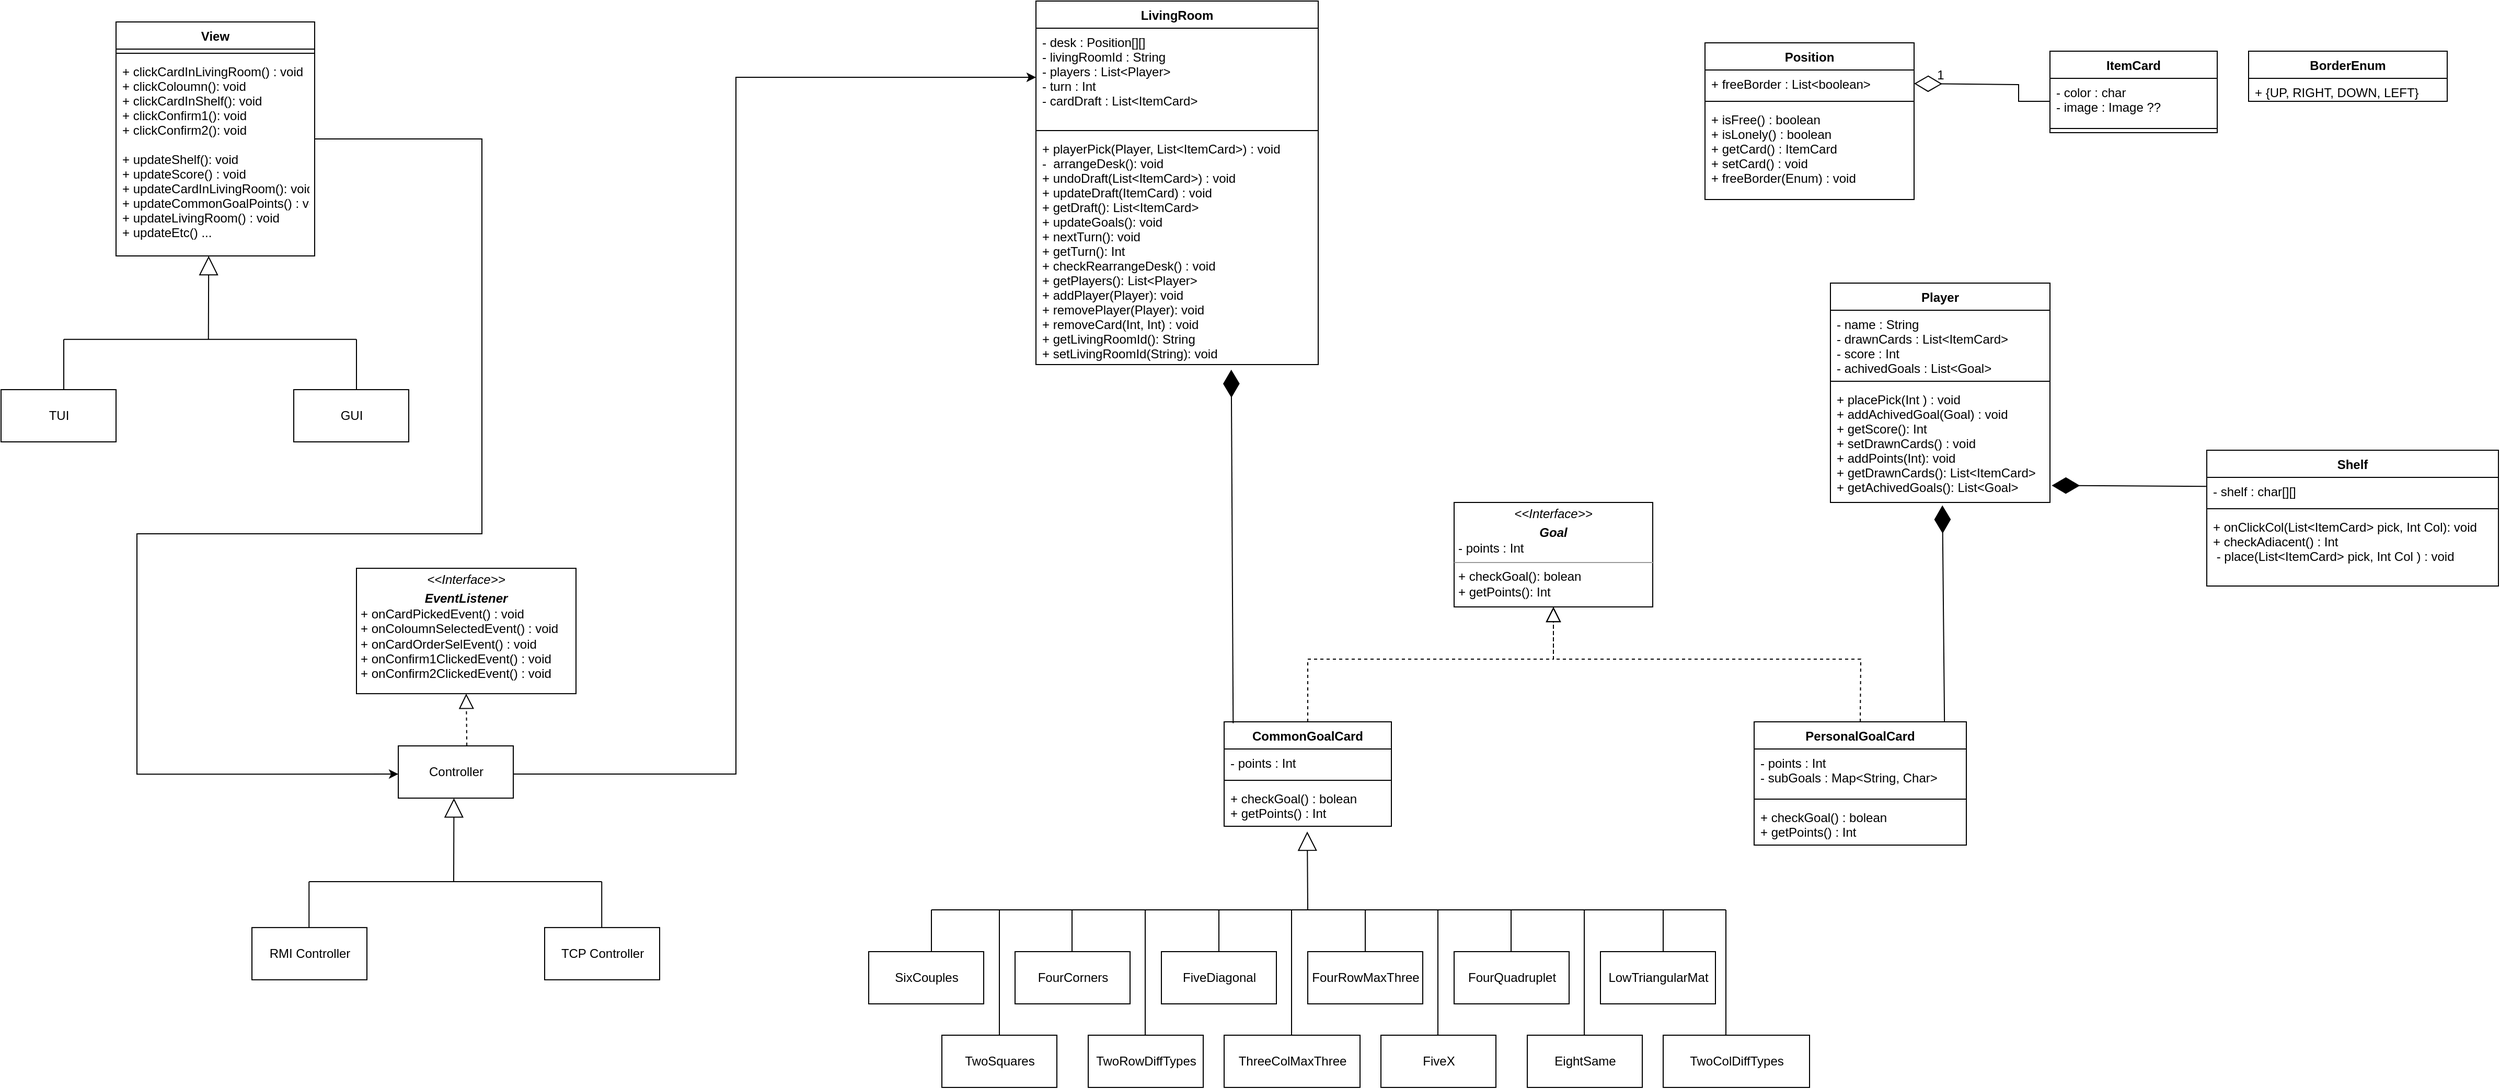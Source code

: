 <mxfile version="20.3.0" type="device"><diagram id="gz6aCx32RJnFG4ekbwQq" name="Pagina-1"><mxGraphModel dx="3144" dy="1858" grid="1" gridSize="10" guides="1" tooltips="1" connect="1" arrows="1" fold="1" page="1" pageScale="1" pageWidth="827" pageHeight="1169" math="0" shadow="0"><root><mxCell id="0"/><mxCell id="1" parent="0"/><mxCell id="CB13IAQcXZK9kH6G7sK5-5" value="CommonGoalCard" style="swimlane;fontStyle=1;align=center;verticalAlign=top;childLayout=stackLayout;horizontal=1;startSize=26;horizontalStack=0;resizeParent=1;resizeParentMax=0;resizeLast=0;collapsible=1;marginBottom=0;" parent="1" vertex="1"><mxGeometry x="-460" y="-430" width="160" height="100" as="geometry"/></mxCell><mxCell id="CB13IAQcXZK9kH6G7sK5-6" value="- points : Int" style="text;strokeColor=none;fillColor=none;align=left;verticalAlign=top;spacingLeft=4;spacingRight=4;overflow=hidden;rotatable=0;points=[[0,0.5],[1,0.5]];portConstraint=eastwest;" parent="CB13IAQcXZK9kH6G7sK5-5" vertex="1"><mxGeometry y="26" width="160" height="26" as="geometry"/></mxCell><mxCell id="CB13IAQcXZK9kH6G7sK5-7" value="" style="line;strokeWidth=1;fillColor=none;align=left;verticalAlign=middle;spacingTop=-1;spacingLeft=3;spacingRight=3;rotatable=0;labelPosition=right;points=[];portConstraint=eastwest;strokeColor=inherit;" parent="CB13IAQcXZK9kH6G7sK5-5" vertex="1"><mxGeometry y="52" width="160" height="8" as="geometry"/></mxCell><mxCell id="CB13IAQcXZK9kH6G7sK5-8" value="+ checkGoal() : bolean&#10;+ getPoints() : Int" style="text;strokeColor=none;fillColor=none;align=left;verticalAlign=top;spacingLeft=4;spacingRight=4;overflow=hidden;rotatable=0;points=[[0,0.5],[1,0.5]];portConstraint=eastwest;" parent="CB13IAQcXZK9kH6G7sK5-5" vertex="1"><mxGeometry y="60" width="160" height="40" as="geometry"/></mxCell><mxCell id="CB13IAQcXZK9kH6G7sK5-9" value="" style="endArrow=block;endSize=16;endFill=0;html=1;rounded=0;entryX=0.497;entryY=1.125;entryDx=0;entryDy=0;entryPerimeter=0;" parent="1" target="CB13IAQcXZK9kH6G7sK5-8" edge="1"><mxGeometry width="160" relative="1" as="geometry"><mxPoint x="-380" y="-250" as="sourcePoint"/><mxPoint x="-290" y="-260" as="targetPoint"/><Array as="points"/></mxGeometry></mxCell><mxCell id="CB13IAQcXZK9kH6G7sK5-11" value="" style="endArrow=none;html=1;rounded=0;" parent="1" edge="1"><mxGeometry width="50" height="50" relative="1" as="geometry"><mxPoint x="-740" y="-250" as="sourcePoint"/><mxPoint x="20" y="-250" as="targetPoint"/></mxGeometry></mxCell><mxCell id="CB13IAQcXZK9kH6G7sK5-12" value="" style="endArrow=none;html=1;rounded=0;" parent="1" edge="1"><mxGeometry width="50" height="50" relative="1" as="geometry"><mxPoint x="-740" y="-210" as="sourcePoint"/><mxPoint x="-740" y="-250" as="targetPoint"/></mxGeometry></mxCell><mxCell id="CB13IAQcXZK9kH6G7sK5-17" value="SixCouples" style="html=1;" parent="1" vertex="1"><mxGeometry x="-800" y="-210" width="110" height="50" as="geometry"/></mxCell><mxCell id="CB13IAQcXZK9kH6G7sK5-18" value="FourCorners" style="html=1;" parent="1" vertex="1"><mxGeometry x="-660" y="-210" width="110" height="50" as="geometry"/></mxCell><mxCell id="CB13IAQcXZK9kH6G7sK5-19" value="FiveDiagonal" style="html=1;" parent="1" vertex="1"><mxGeometry x="-520" y="-210" width="110" height="50" as="geometry"/></mxCell><mxCell id="CB13IAQcXZK9kH6G7sK5-20" value="FourRowMaxThree" style="html=1;" parent="1" vertex="1"><mxGeometry x="-380" y="-210" width="110" height="50" as="geometry"/></mxCell><mxCell id="CB13IAQcXZK9kH6G7sK5-21" value="FourQuadruplet" style="html=1;" parent="1" vertex="1"><mxGeometry x="-240" y="-210" width="110" height="50" as="geometry"/></mxCell><mxCell id="CB13IAQcXZK9kH6G7sK5-22" value="TwoColDiffTypes" style="html=1;" parent="1" vertex="1"><mxGeometry x="-40" y="-130" width="140" height="50" as="geometry"/></mxCell><mxCell id="CB13IAQcXZK9kH6G7sK5-23" value="TwoSquares" style="html=1;" parent="1" vertex="1"><mxGeometry x="-730" y="-130" width="110" height="50" as="geometry"/></mxCell><mxCell id="CB13IAQcXZK9kH6G7sK5-24" value="TwoRowDiffTypes" style="html=1;" parent="1" vertex="1"><mxGeometry x="-590" y="-130" width="110" height="50" as="geometry"/></mxCell><mxCell id="CB13IAQcXZK9kH6G7sK5-25" value="ThreeColMaxThree" style="html=1;" parent="1" vertex="1"><mxGeometry x="-460" y="-130" width="130" height="50" as="geometry"/></mxCell><mxCell id="CB13IAQcXZK9kH6G7sK5-26" value="FiveX" style="html=1;" parent="1" vertex="1"><mxGeometry x="-310" y="-130" width="110" height="50" as="geometry"/></mxCell><mxCell id="CB13IAQcXZK9kH6G7sK5-27" value="EightSame" style="html=1;" parent="1" vertex="1"><mxGeometry x="-170" y="-130" width="110" height="50" as="geometry"/></mxCell><mxCell id="CB13IAQcXZK9kH6G7sK5-28" value="LowTriangularMat" style="html=1;" parent="1" vertex="1"><mxGeometry x="-100" y="-210" width="110" height="50" as="geometry"/></mxCell><mxCell id="CB13IAQcXZK9kH6G7sK5-29" value="" style="endArrow=none;html=1;rounded=0;exitX=0.5;exitY=0;exitDx=0;exitDy=0;" parent="1" source="CB13IAQcXZK9kH6G7sK5-23" edge="1"><mxGeometry width="50" height="50" relative="1" as="geometry"><mxPoint x="-700" y="-340" as="sourcePoint"/><mxPoint x="-675" y="-250" as="targetPoint"/></mxGeometry></mxCell><mxCell id="CB13IAQcXZK9kH6G7sK5-30" value="" style="endArrow=none;html=1;rounded=0;exitX=0.5;exitY=0;exitDx=0;exitDy=0;" parent="1" edge="1"><mxGeometry width="50" height="50" relative="1" as="geometry"><mxPoint x="-535.5" y="-130" as="sourcePoint"/><mxPoint x="-535.5" y="-250" as="targetPoint"/></mxGeometry></mxCell><mxCell id="CB13IAQcXZK9kH6G7sK5-31" value="" style="endArrow=none;html=1;rounded=0;exitX=0.5;exitY=0;exitDx=0;exitDy=0;" parent="1" edge="1"><mxGeometry width="50" height="50" relative="1" as="geometry"><mxPoint x="-395.5" y="-130" as="sourcePoint"/><mxPoint x="-395.5" y="-250" as="targetPoint"/></mxGeometry></mxCell><mxCell id="CB13IAQcXZK9kH6G7sK5-32" value="" style="endArrow=none;html=1;rounded=0;exitX=0.5;exitY=0;exitDx=0;exitDy=0;" parent="1" edge="1"><mxGeometry width="50" height="50" relative="1" as="geometry"><mxPoint x="-255.5" y="-130" as="sourcePoint"/><mxPoint x="-255.5" y="-250" as="targetPoint"/></mxGeometry></mxCell><mxCell id="CB13IAQcXZK9kH6G7sK5-33" value="" style="endArrow=none;html=1;rounded=0;exitX=0.5;exitY=0;exitDx=0;exitDy=0;" parent="1" edge="1"><mxGeometry width="50" height="50" relative="1" as="geometry"><mxPoint x="-115.5" y="-130" as="sourcePoint"/><mxPoint x="-115.5" y="-250" as="targetPoint"/></mxGeometry></mxCell><mxCell id="CB13IAQcXZK9kH6G7sK5-35" value="" style="endArrow=none;html=1;rounded=0;exitX=0.5;exitY=0;exitDx=0;exitDy=0;" parent="1" edge="1"><mxGeometry width="50" height="50" relative="1" as="geometry"><mxPoint x="20" y="-130" as="sourcePoint"/><mxPoint x="20" y="-250" as="targetPoint"/></mxGeometry></mxCell><mxCell id="CB13IAQcXZK9kH6G7sK5-36" value="" style="endArrow=none;html=1;rounded=0;" parent="1" edge="1"><mxGeometry width="50" height="50" relative="1" as="geometry"><mxPoint x="-605.5" y="-210" as="sourcePoint"/><mxPoint x="-605.5" y="-250" as="targetPoint"/></mxGeometry></mxCell><mxCell id="CB13IAQcXZK9kH6G7sK5-41" value="" style="endArrow=none;html=1;rounded=0;exitX=0.5;exitY=0;exitDx=0;exitDy=0;" parent="1" source="CB13IAQcXZK9kH6G7sK5-19" edge="1"><mxGeometry width="50" height="50" relative="1" as="geometry"><mxPoint x="-190" y="-80" as="sourcePoint"/><mxPoint x="-465" y="-250" as="targetPoint"/></mxGeometry></mxCell><mxCell id="CB13IAQcXZK9kH6G7sK5-42" value="" style="endArrow=none;html=1;rounded=0;exitX=0.5;exitY=0;exitDx=0;exitDy=0;" parent="1" source="CB13IAQcXZK9kH6G7sK5-20" edge="1"><mxGeometry width="50" height="50" relative="1" as="geometry"><mxPoint x="-320" y="-220" as="sourcePoint"/><mxPoint x="-325" y="-250" as="targetPoint"/></mxGeometry></mxCell><mxCell id="CB13IAQcXZK9kH6G7sK5-43" value="" style="endArrow=none;html=1;rounded=0;exitX=0.5;exitY=0;exitDx=0;exitDy=0;" parent="1" edge="1"><mxGeometry width="50" height="50" relative="1" as="geometry"><mxPoint x="-185.5" y="-210" as="sourcePoint"/><mxPoint x="-185.5" y="-250" as="targetPoint"/></mxGeometry></mxCell><mxCell id="CB13IAQcXZK9kH6G7sK5-44" value="" style="endArrow=none;html=1;rounded=0;exitX=0.5;exitY=0;exitDx=0;exitDy=0;" parent="1" edge="1"><mxGeometry width="50" height="50" relative="1" as="geometry"><mxPoint x="-40" y="-210" as="sourcePoint"/><mxPoint x="-40" y="-250" as="targetPoint"/></mxGeometry></mxCell><mxCell id="CB13IAQcXZK9kH6G7sK5-47" value="Shelf" style="swimlane;fontStyle=1;align=center;verticalAlign=top;childLayout=stackLayout;horizontal=1;startSize=26;horizontalStack=0;resizeParent=1;resizeParentMax=0;resizeLast=0;collapsible=1;marginBottom=0;" parent="1" vertex="1"><mxGeometry x="480" y="-690" width="279" height="130" as="geometry"/></mxCell><mxCell id="CB13IAQcXZK9kH6G7sK5-48" value="- shelf : char[][]" style="text;strokeColor=none;fillColor=none;align=left;verticalAlign=top;spacingLeft=4;spacingRight=4;overflow=hidden;rotatable=0;points=[[0,0.5],[1,0.5]];portConstraint=eastwest;" parent="CB13IAQcXZK9kH6G7sK5-47" vertex="1"><mxGeometry y="26" width="279" height="26" as="geometry"/></mxCell><mxCell id="CB13IAQcXZK9kH6G7sK5-49" value="" style="line;strokeWidth=1;fillColor=none;align=left;verticalAlign=middle;spacingTop=-1;spacingLeft=3;spacingRight=3;rotatable=0;labelPosition=right;points=[];portConstraint=eastwest;strokeColor=inherit;" parent="CB13IAQcXZK9kH6G7sK5-47" vertex="1"><mxGeometry y="52" width="279" height="8" as="geometry"/></mxCell><mxCell id="CB13IAQcXZK9kH6G7sK5-50" value="+ onClickCol(List&lt;ItemCard&gt; pick, Int Col): void&#10;+ checkAdiacent() : Int&#10; - place(List&lt;ItemCard&gt; pick, Int Col ) : void" style="text;strokeColor=none;fillColor=none;align=left;verticalAlign=top;spacingLeft=4;spacingRight=4;overflow=hidden;rotatable=0;points=[[0,0.5],[1,0.5]];portConstraint=eastwest;" parent="CB13IAQcXZK9kH6G7sK5-47" vertex="1"><mxGeometry y="60" width="279" height="70" as="geometry"/></mxCell><mxCell id="CB13IAQcXZK9kH6G7sK5-51" value="LivingRoom" style="swimlane;fontStyle=1;align=center;verticalAlign=top;childLayout=stackLayout;horizontal=1;startSize=26;horizontalStack=0;resizeParent=1;resizeParentMax=0;resizeLast=0;collapsible=1;marginBottom=0;" parent="1" vertex="1"><mxGeometry x="-640" y="-1120" width="270" height="348" as="geometry"/></mxCell><mxCell id="CB13IAQcXZK9kH6G7sK5-52" value="- desk : Position[][]&#10;- livingRoomId : String&#10;- players : List&lt;Player&gt;&#10;- turn : Int&#10;- cardDraft : List&lt;ItemCard&gt;&#10;&#10;" style="text;strokeColor=none;fillColor=none;align=left;verticalAlign=top;spacingLeft=4;spacingRight=4;overflow=hidden;rotatable=0;points=[[0,0.5],[1,0.5]];portConstraint=eastwest;" parent="CB13IAQcXZK9kH6G7sK5-51" vertex="1"><mxGeometry y="26" width="270" height="94" as="geometry"/></mxCell><mxCell id="CB13IAQcXZK9kH6G7sK5-53" value="" style="line;strokeWidth=1;fillColor=none;align=left;verticalAlign=middle;spacingTop=-1;spacingLeft=3;spacingRight=3;rotatable=0;labelPosition=right;points=[];portConstraint=eastwest;strokeColor=inherit;" parent="CB13IAQcXZK9kH6G7sK5-51" vertex="1"><mxGeometry y="120" width="270" height="8" as="geometry"/></mxCell><mxCell id="CB13IAQcXZK9kH6G7sK5-54" value="+ playerPick(Player, List&lt;ItemCard&gt;) : void&#10;-  arrangeDesk(): void&#10;+ undoDraft(List&lt;ItemCard&gt;) : void&#10;+ updateDraft(ItemCard) : void&#10;+ getDraft(): List&lt;ItemCard&gt;&#10;+ updateGoals(): void&#10;+ nextTurn(): void&#10;+ getTurn(): Int&#10;+ checkRearrangeDesk() : void&#10;+ getPlayers(): List&lt;Player&gt;&#10;+ addPlayer(Player): void&#10;+ removePlayer(Player): void&#10;+ removeCard(Int, Int) : void&#10;+ getLivingRoomId(): String&#10;+ setLivingRoomId(String): void&#10;" style="text;strokeColor=none;fillColor=none;align=left;verticalAlign=top;spacingLeft=4;spacingRight=4;overflow=hidden;rotatable=0;points=[[0,0.5],[1,0.5]];portConstraint=eastwest;" parent="CB13IAQcXZK9kH6G7sK5-51" vertex="1"><mxGeometry y="128" width="270" height="220" as="geometry"/></mxCell><mxCell id="CB13IAQcXZK9kH6G7sK5-55" value="ItemCard" style="swimlane;fontStyle=1;align=center;verticalAlign=top;childLayout=stackLayout;horizontal=1;startSize=26;horizontalStack=0;resizeParent=1;resizeParentMax=0;resizeLast=0;collapsible=1;marginBottom=0;" parent="1" vertex="1"><mxGeometry x="330" y="-1072" width="160" height="78" as="geometry"/></mxCell><mxCell id="CB13IAQcXZK9kH6G7sK5-56" value="- color : char&#10;- image : Image ??&#10;" style="text;strokeColor=none;fillColor=none;align=left;verticalAlign=top;spacingLeft=4;spacingRight=4;overflow=hidden;rotatable=0;points=[[0,0.5],[1,0.5]];portConstraint=eastwest;" parent="CB13IAQcXZK9kH6G7sK5-55" vertex="1"><mxGeometry y="26" width="160" height="44" as="geometry"/></mxCell><mxCell id="CB13IAQcXZK9kH6G7sK5-57" value="" style="line;strokeWidth=1;fillColor=none;align=left;verticalAlign=middle;spacingTop=-1;spacingLeft=3;spacingRight=3;rotatable=0;labelPosition=right;points=[];portConstraint=eastwest;strokeColor=inherit;" parent="CB13IAQcXZK9kH6G7sK5-55" vertex="1"><mxGeometry y="70" width="160" height="8" as="geometry"/></mxCell><mxCell id="CB13IAQcXZK9kH6G7sK5-68" value="Player" style="swimlane;fontStyle=1;align=center;verticalAlign=top;childLayout=stackLayout;horizontal=1;startSize=26;horizontalStack=0;resizeParent=1;resizeParentMax=0;resizeLast=0;collapsible=1;marginBottom=0;" parent="1" vertex="1"><mxGeometry x="120" y="-850" width="210" height="210" as="geometry"/></mxCell><mxCell id="CB13IAQcXZK9kH6G7sK5-69" value="- name : String&#10;- drawnCards : List&lt;ItemCard&gt;&#10;- score : Int&#10;- achivedGoals : List&lt;Goal&gt;&#10;" style="text;strokeColor=none;fillColor=none;align=left;verticalAlign=top;spacingLeft=4;spacingRight=4;overflow=hidden;rotatable=0;points=[[0,0.5],[1,0.5]];portConstraint=eastwest;" parent="CB13IAQcXZK9kH6G7sK5-68" vertex="1"><mxGeometry y="26" width="210" height="64" as="geometry"/></mxCell><mxCell id="CB13IAQcXZK9kH6G7sK5-70" value="" style="line;strokeWidth=1;fillColor=none;align=left;verticalAlign=middle;spacingTop=-1;spacingLeft=3;spacingRight=3;rotatable=0;labelPosition=right;points=[];portConstraint=eastwest;strokeColor=inherit;" parent="CB13IAQcXZK9kH6G7sK5-68" vertex="1"><mxGeometry y="90" width="210" height="8" as="geometry"/></mxCell><mxCell id="CB13IAQcXZK9kH6G7sK5-71" value="+ placePick(Int ) : void&#10;+ addAchivedGoal(Goal) : void&#10;+ getScore(): Int&#10;+ setDrawnCards() : void&#10;+ addPoints(Int): void&#10;+ getDrawnCards(): List&lt;ItemCard&gt;&#10;+ getAchivedGoals(): List&lt;Goal&gt;&#10;&#10;" style="text;strokeColor=none;fillColor=none;align=left;verticalAlign=top;spacingLeft=4;spacingRight=4;overflow=hidden;rotatable=0;points=[[0,0.5],[1,0.5]];portConstraint=eastwest;" parent="CB13IAQcXZK9kH6G7sK5-68" vertex="1"><mxGeometry y="98" width="210" height="112" as="geometry"/></mxCell><mxCell id="CB13IAQcXZK9kH6G7sK5-77" value="PersonalGoalCard" style="swimlane;fontStyle=1;align=center;verticalAlign=top;childLayout=stackLayout;horizontal=1;startSize=26;horizontalStack=0;resizeParent=1;resizeParentMax=0;resizeLast=0;collapsible=1;marginBottom=0;" parent="1" vertex="1"><mxGeometry x="47" y="-430" width="203" height="118" as="geometry"/></mxCell><mxCell id="CB13IAQcXZK9kH6G7sK5-78" value="- points : Int&#10;- subGoals : Map&lt;String, Char&gt;" style="text;strokeColor=none;fillColor=none;align=left;verticalAlign=top;spacingLeft=4;spacingRight=4;overflow=hidden;rotatable=0;points=[[0,0.5],[1,0.5]];portConstraint=eastwest;" parent="CB13IAQcXZK9kH6G7sK5-77" vertex="1"><mxGeometry y="26" width="203" height="44" as="geometry"/></mxCell><mxCell id="CB13IAQcXZK9kH6G7sK5-79" value="" style="line;strokeWidth=1;fillColor=none;align=left;verticalAlign=middle;spacingTop=-1;spacingLeft=3;spacingRight=3;rotatable=0;labelPosition=right;points=[];portConstraint=eastwest;strokeColor=inherit;" parent="CB13IAQcXZK9kH6G7sK5-77" vertex="1"><mxGeometry y="70" width="203" height="8" as="geometry"/></mxCell><mxCell id="CB13IAQcXZK9kH6G7sK5-80" value="+ checkGoal() : bolean&#10;+ getPoints() : Int" style="text;strokeColor=none;fillColor=none;align=left;verticalAlign=top;spacingLeft=4;spacingRight=4;overflow=hidden;rotatable=0;points=[[0,0.5],[1,0.5]];portConstraint=eastwest;" parent="CB13IAQcXZK9kH6G7sK5-77" vertex="1"><mxGeometry y="78" width="203" height="40" as="geometry"/></mxCell><mxCell id="CB13IAQcXZK9kH6G7sK5-81" value="&lt;p style=&quot;margin:0px;margin-top:4px;text-align:center;&quot;&gt;&lt;i&gt;&amp;lt;&amp;lt;Interface&amp;gt;&amp;gt;&lt;/i&gt;&lt;br&gt;&lt;/p&gt;&lt;p style=&quot;margin:0px;margin-top:4px;text-align:center;&quot;&gt;&lt;b&gt;&lt;i&gt;Goal&lt;/i&gt;&lt;/b&gt;&lt;/p&gt;&lt;p style=&quot;margin:0px;margin-left:4px;&quot;&gt;- points : Int&lt;/p&gt;&lt;hr size=&quot;1&quot;&gt;&lt;p style=&quot;margin:0px;margin-left:4px;&quot;&gt;+ checkGoal(): bolean&lt;br&gt;+ getPoints(): Int&lt;/p&gt;" style="verticalAlign=top;align=left;overflow=fill;fontSize=12;fontFamily=Helvetica;html=1;" parent="1" vertex="1"><mxGeometry x="-240" y="-640" width="190" height="100" as="geometry"/></mxCell><mxCell id="CB13IAQcXZK9kH6G7sK5-83" value="" style="endArrow=block;dashed=1;endFill=0;endSize=12;html=1;rounded=0;entryX=0.5;entryY=1;entryDx=0;entryDy=0;exitX=0.5;exitY=0;exitDx=0;exitDy=0;" parent="1" source="CB13IAQcXZK9kH6G7sK5-5" target="CB13IAQcXZK9kH6G7sK5-81" edge="1"><mxGeometry width="160" relative="1" as="geometry"><mxPoint x="-380" y="-490" as="sourcePoint"/><mxPoint x="-220" y="-490" as="targetPoint"/><Array as="points"><mxPoint x="-380" y="-490"/><mxPoint x="-145" y="-490"/></Array></mxGeometry></mxCell><mxCell id="CB13IAQcXZK9kH6G7sK5-84" value="" style="endArrow=block;dashed=1;endFill=0;endSize=12;html=1;rounded=0;exitX=0.5;exitY=0;exitDx=0;exitDy=0;entryX=0.5;entryY=1;entryDx=0;entryDy=0;" parent="1" source="CB13IAQcXZK9kH6G7sK5-77" target="CB13IAQcXZK9kH6G7sK5-81" edge="1"><mxGeometry width="160" relative="1" as="geometry"><mxPoint x="-90" y="-490" as="sourcePoint"/><mxPoint x="-200" y="-520" as="targetPoint"/><Array as="points"><mxPoint x="149" y="-490"/><mxPoint x="-145" y="-490"/></Array></mxGeometry></mxCell><mxCell id="CB13IAQcXZK9kH6G7sK5-91" value="Position" style="swimlane;fontStyle=1;align=center;verticalAlign=top;childLayout=stackLayout;horizontal=1;startSize=26;horizontalStack=0;resizeParent=1;resizeParentMax=0;resizeLast=0;collapsible=1;marginBottom=0;" parent="1" vertex="1"><mxGeometry y="-1080" width="200" height="150" as="geometry"/></mxCell><mxCell id="CB13IAQcXZK9kH6G7sK5-92" value="+ freeBorder : List&lt;boolean&gt;" style="text;strokeColor=none;fillColor=none;align=left;verticalAlign=top;spacingLeft=4;spacingRight=4;overflow=hidden;rotatable=0;points=[[0,0.5],[1,0.5]];portConstraint=eastwest;" parent="CB13IAQcXZK9kH6G7sK5-91" vertex="1"><mxGeometry y="26" width="200" height="26" as="geometry"/></mxCell><mxCell id="CB13IAQcXZK9kH6G7sK5-93" value="" style="line;strokeWidth=1;fillColor=none;align=left;verticalAlign=middle;spacingTop=-1;spacingLeft=3;spacingRight=3;rotatable=0;labelPosition=right;points=[];portConstraint=eastwest;strokeColor=inherit;" parent="CB13IAQcXZK9kH6G7sK5-91" vertex="1"><mxGeometry y="52" width="200" height="8" as="geometry"/></mxCell><mxCell id="CB13IAQcXZK9kH6G7sK5-94" value="+ isFree() : boolean&#10;+ isLonely() : boolean&#10;+ getCard() : ItemCard&#10;+ setCard() : void&#10;+ freeBorder(Enum) : void" style="text;strokeColor=none;fillColor=none;align=left;verticalAlign=top;spacingLeft=4;spacingRight=4;overflow=hidden;rotatable=0;points=[[0,0.5],[1,0.5]];portConstraint=eastwest;" parent="CB13IAQcXZK9kH6G7sK5-91" vertex="1"><mxGeometry y="60" width="200" height="90" as="geometry"/></mxCell><mxCell id="CB13IAQcXZK9kH6G7sK5-95" value="" style="endArrow=diamondThin;endFill=0;endSize=24;html=1;rounded=0;entryX=1;entryY=0.5;entryDx=0;entryDy=0;exitX=0;exitY=0.5;exitDx=0;exitDy=0;" parent="1" source="CB13IAQcXZK9kH6G7sK5-56" target="CB13IAQcXZK9kH6G7sK5-92" edge="1"><mxGeometry width="160" relative="1" as="geometry"><mxPoint x="270" y="-1050" as="sourcePoint"/><mxPoint x="430" y="-1050" as="targetPoint"/><Array as="points"><mxPoint x="300" y="-1024"/><mxPoint x="300" y="-1040"/></Array></mxGeometry></mxCell><mxCell id="CB13IAQcXZK9kH6G7sK5-96" value="1" style="text;html=1;align=center;verticalAlign=middle;resizable=0;points=[];autosize=1;strokeColor=none;fillColor=none;" parent="1" vertex="1"><mxGeometry x="210" y="-1064" width="30" height="30" as="geometry"/></mxCell><mxCell id="CB13IAQcXZK9kH6G7sK5-97" value="BorderEnum" style="swimlane;fontStyle=1;align=center;verticalAlign=top;childLayout=stackLayout;horizontal=1;startSize=26;horizontalStack=0;resizeParent=1;resizeParentMax=0;resizeLast=0;collapsible=1;marginBottom=0;" parent="1" vertex="1"><mxGeometry x="520" y="-1072" width="190" height="48" as="geometry"/></mxCell><mxCell id="CB13IAQcXZK9kH6G7sK5-98" value="+ {UP, RIGHT, DOWN, LEFT}" style="text;strokeColor=none;fillColor=none;align=left;verticalAlign=top;spacingLeft=4;spacingRight=4;overflow=hidden;rotatable=0;points=[[0,0.5],[1,0.5]];portConstraint=eastwest;" parent="CB13IAQcXZK9kH6G7sK5-97" vertex="1"><mxGeometry y="26" width="190" height="22" as="geometry"/></mxCell><mxCell id="CB13IAQcXZK9kH6G7sK5-101" value="" style="endArrow=diamondThin;endFill=1;endSize=24;html=1;rounded=0;entryX=0.692;entryY=1.022;entryDx=0;entryDy=0;entryPerimeter=0;exitX=0.054;exitY=0.014;exitDx=0;exitDy=0;exitPerimeter=0;" parent="1" source="CB13IAQcXZK9kH6G7sK5-5" target="CB13IAQcXZK9kH6G7sK5-54" edge="1"><mxGeometry width="160" relative="1" as="geometry"><mxPoint x="-390" y="-660" as="sourcePoint"/><mxPoint x="-230" y="-660" as="targetPoint"/></mxGeometry></mxCell><mxCell id="CB13IAQcXZK9kH6G7sK5-103" value="" style="endArrow=diamondThin;endFill=1;endSize=24;html=1;rounded=0;entryX=1.008;entryY=0.855;entryDx=0;entryDy=0;entryPerimeter=0;exitX=-0.002;exitY=0.332;exitDx=0;exitDy=0;exitPerimeter=0;" parent="1" source="CB13IAQcXZK9kH6G7sK5-48" target="CB13IAQcXZK9kH6G7sK5-71" edge="1"><mxGeometry width="160" relative="1" as="geometry"><mxPoint x="270" y="-520" as="sourcePoint"/><mxPoint x="430" y="-520" as="targetPoint"/></mxGeometry></mxCell><mxCell id="CB13IAQcXZK9kH6G7sK5-104" value="" style="endArrow=diamondThin;endFill=1;endSize=24;html=1;rounded=0;entryX=0.51;entryY=1.025;entryDx=0;entryDy=0;entryPerimeter=0;exitX=0.897;exitY=-0.002;exitDx=0;exitDy=0;exitPerimeter=0;" parent="1" source="CB13IAQcXZK9kH6G7sK5-77" target="CB13IAQcXZK9kH6G7sK5-71" edge="1"><mxGeometry width="160" relative="1" as="geometry"><mxPoint x="260" y="-640" as="sourcePoint"/><mxPoint x="420" y="-640" as="targetPoint"/></mxGeometry></mxCell><mxCell id="CB13IAQcXZK9kH6G7sK5-145" style="edgeStyle=orthogonalEdgeStyle;rounded=0;orthogonalLoop=1;jettySize=auto;html=1;entryX=0;entryY=0.54;entryDx=0;entryDy=0;entryPerimeter=0;" parent="1" source="CB13IAQcXZK9kH6G7sK5-114" target="CB13IAQcXZK9kH6G7sK5-146" edge="1"><mxGeometry relative="1" as="geometry"><mxPoint x="-1397" y="-910" as="targetPoint"/><Array as="points"><mxPoint x="-1170" y="-988"/><mxPoint x="-1170" y="-610"/><mxPoint x="-1500" y="-610"/><mxPoint x="-1500" y="-380"/></Array></mxGeometry></mxCell><mxCell id="CB13IAQcXZK9kH6G7sK5-114" value="View" style="swimlane;fontStyle=1;align=center;verticalAlign=top;childLayout=stackLayout;horizontal=1;startSize=26;horizontalStack=0;resizeParent=1;resizeParentMax=0;resizeLast=0;collapsible=1;marginBottom=0;" parent="1" vertex="1"><mxGeometry x="-1520" y="-1100" width="190" height="224" as="geometry"/></mxCell><mxCell id="CB13IAQcXZK9kH6G7sK5-116" value="" style="line;strokeWidth=1;fillColor=none;align=left;verticalAlign=middle;spacingTop=-1;spacingLeft=3;spacingRight=3;rotatable=0;labelPosition=right;points=[];portConstraint=eastwest;strokeColor=inherit;" parent="CB13IAQcXZK9kH6G7sK5-114" vertex="1"><mxGeometry y="26" width="190" height="8" as="geometry"/></mxCell><mxCell id="CB13IAQcXZK9kH6G7sK5-117" value="+ clickCardInLivingRoom() : void&#10;+ clickColoumn(): void&#10;+ clickCardInShelf(): void&#10;+ clickConfirm1(): void&#10;+ clickConfirm2(): void&#10;&#10;+ updateShelf(): void&#10;+ updateScore() : void&#10;+ updateCardInLivingRoom(): void&#10;+ updateCommonGoalPoints() : void&#10;+ updateLivingRoom() : void&#10;+ updateEtc() ..." style="text;strokeColor=none;fillColor=none;align=left;verticalAlign=top;spacingLeft=4;spacingRight=4;overflow=hidden;rotatable=0;points=[[0,0.5],[1,0.5]];portConstraint=eastwest;" parent="CB13IAQcXZK9kH6G7sK5-114" vertex="1"><mxGeometry y="34" width="190" height="190" as="geometry"/></mxCell><mxCell id="CB13IAQcXZK9kH6G7sK5-126" value="" style="endArrow=block;endSize=16;endFill=0;html=1;rounded=0;entryX=0.484;entryY=1.002;entryDx=0;entryDy=0;entryPerimeter=0;" parent="1" target="CB13IAQcXZK9kH6G7sK5-146" edge="1"><mxGeometry width="160" relative="1" as="geometry"><mxPoint x="-1197" y="-276.95" as="sourcePoint"/><mxPoint x="-1166.38" y="-366.95" as="targetPoint"/></mxGeometry></mxCell><mxCell id="CB13IAQcXZK9kH6G7sK5-127" value="" style="endArrow=none;html=1;rounded=0;" parent="1" edge="1"><mxGeometry width="50" height="50" relative="1" as="geometry"><mxPoint x="-1335.38" y="-276.95" as="sourcePoint"/><mxPoint x="-1055.38" y="-276.95" as="targetPoint"/></mxGeometry></mxCell><mxCell id="CB13IAQcXZK9kH6G7sK5-128" value="" style="endArrow=none;html=1;rounded=0;" parent="1" edge="1"><mxGeometry width="50" height="50" relative="1" as="geometry"><mxPoint x="-1335.38" y="-226.95" as="sourcePoint"/><mxPoint x="-1335.38" y="-276.95" as="targetPoint"/></mxGeometry></mxCell><mxCell id="CB13IAQcXZK9kH6G7sK5-129" value="" style="endArrow=none;html=1;rounded=0;" parent="1" edge="1"><mxGeometry width="50" height="50" relative="1" as="geometry"><mxPoint x="-1055.38" y="-226.95" as="sourcePoint"/><mxPoint x="-1055.38" y="-276.95" as="targetPoint"/></mxGeometry></mxCell><mxCell id="CB13IAQcXZK9kH6G7sK5-138" value="RMI Controller" style="html=1;" parent="1" vertex="1"><mxGeometry x="-1390" y="-233.05" width="110" height="50" as="geometry"/></mxCell><mxCell id="CB13IAQcXZK9kH6G7sK5-139" value="TCP Controller" style="html=1;" parent="1" vertex="1"><mxGeometry x="-1110" y="-233.05" width="110" height="50" as="geometry"/></mxCell><mxCell id="CB13IAQcXZK9kH6G7sK5-140" value="&lt;p style=&quot;margin:0px;margin-top:4px;text-align:center;&quot;&gt;&lt;i&gt;&amp;lt;&amp;lt;Interface&amp;gt;&amp;gt;&lt;/i&gt;&lt;br&gt;&lt;/p&gt;&lt;p style=&quot;margin:0px;margin-top:4px;text-align:center;&quot;&gt;&lt;i&gt;&lt;b&gt;EventListener&lt;/b&gt;&lt;/i&gt;&lt;/p&gt;&lt;p style=&quot;margin:0px;margin-left:4px;&quot;&gt;&lt;span style=&quot;background-color: initial;&quot;&gt;+ onCardPickedEvent() : void&lt;/span&gt;&lt;/p&gt;&lt;p style=&quot;margin:0px;margin-left:4px;&quot;&gt;&lt;span style=&quot;background-color: initial;&quot;&gt;+ onColoumnSelectedEvent() : void&lt;/span&gt;&lt;/p&gt;&lt;p style=&quot;margin:0px;margin-left:4px;&quot;&gt;&lt;span style=&quot;background-color: initial;&quot;&gt;+ onCardOrderSelEvent() : void&lt;/span&gt;&lt;/p&gt;&lt;p style=&quot;margin:0px;margin-left:4px;&quot;&gt;&lt;span style=&quot;background-color: initial;&quot;&gt;+ onConfirm1ClickedEvent() : void&lt;/span&gt;&lt;/p&gt;&lt;p style=&quot;margin:0px;margin-left:4px;&quot;&gt;&lt;span style=&quot;background-color: initial;&quot;&gt;+ onConfirm2ClickedEvent() : void&lt;/span&gt;&lt;/p&gt;&lt;p style=&quot;margin:0px;margin-left:4px;&quot;&gt;&lt;br&gt;&lt;/p&gt;" style="verticalAlign=top;align=left;overflow=fill;fontSize=12;fontFamily=Helvetica;html=1;" parent="1" vertex="1"><mxGeometry x="-1290" y="-576.95" width="210" height="120" as="geometry"/></mxCell><mxCell id="CB13IAQcXZK9kH6G7sK5-147" style="edgeStyle=orthogonalEdgeStyle;rounded=0;orthogonalLoop=1;jettySize=auto;html=1;entryX=0;entryY=0.5;entryDx=0;entryDy=0;" parent="1" source="CB13IAQcXZK9kH6G7sK5-146" target="CB13IAQcXZK9kH6G7sK5-52" edge="1"><mxGeometry relative="1" as="geometry"><mxPoint x="-926.8" y="-979.05" as="targetPoint"/><Array as="points"><mxPoint x="-927" y="-380"/><mxPoint x="-927" y="-1047"/></Array></mxGeometry></mxCell><mxCell id="CB13IAQcXZK9kH6G7sK5-146" value="Controller" style="html=1;" parent="1" vertex="1"><mxGeometry x="-1250" y="-406.95" width="110" height="50" as="geometry"/></mxCell><mxCell id="CB13IAQcXZK9kH6G7sK5-148" value="" style="endArrow=block;dashed=1;endFill=0;endSize=12;html=1;rounded=0;entryX=0.5;entryY=1;entryDx=0;entryDy=0;exitX=0.596;exitY=-0.003;exitDx=0;exitDy=0;exitPerimeter=0;" parent="1" source="CB13IAQcXZK9kH6G7sK5-146" target="CB13IAQcXZK9kH6G7sK5-140" edge="1"><mxGeometry width="160" relative="1" as="geometry"><mxPoint x="-1250" y="-486.95" as="sourcePoint"/><mxPoint x="-1090" y="-486.95" as="targetPoint"/></mxGeometry></mxCell><mxCell id="CB13IAQcXZK9kH6G7sK5-149" value="" style="endArrow=block;endSize=16;endFill=0;html=1;rounded=0;entryX=0.484;entryY=1.002;entryDx=0;entryDy=0;entryPerimeter=0;" parent="1" edge="1"><mxGeometry width="160" relative="1" as="geometry"><mxPoint x="-1431.62" y="-796.1" as="sourcePoint"/><mxPoint x="-1431.38" y="-876.0" as="targetPoint"/></mxGeometry></mxCell><mxCell id="CB13IAQcXZK9kH6G7sK5-150" value="" style="endArrow=none;html=1;rounded=0;" parent="1" edge="1"><mxGeometry width="50" height="50" relative="1" as="geometry"><mxPoint x="-1570" y="-796.1" as="sourcePoint"/><mxPoint x="-1290" y="-796.1" as="targetPoint"/></mxGeometry></mxCell><mxCell id="CB13IAQcXZK9kH6G7sK5-151" value="" style="endArrow=none;html=1;rounded=0;" parent="1" edge="1"><mxGeometry width="50" height="50" relative="1" as="geometry"><mxPoint x="-1570" y="-746.1" as="sourcePoint"/><mxPoint x="-1570" y="-796.1" as="targetPoint"/></mxGeometry></mxCell><mxCell id="CB13IAQcXZK9kH6G7sK5-152" value="" style="endArrow=none;html=1;rounded=0;" parent="1" edge="1"><mxGeometry width="50" height="50" relative="1" as="geometry"><mxPoint x="-1290" y="-746.1" as="sourcePoint"/><mxPoint x="-1290" y="-796.1" as="targetPoint"/></mxGeometry></mxCell><mxCell id="CB13IAQcXZK9kH6G7sK5-153" value="TUI" style="html=1;" parent="1" vertex="1"><mxGeometry x="-1630" y="-748" width="110" height="50" as="geometry"/></mxCell><mxCell id="CB13IAQcXZK9kH6G7sK5-154" value="GUI" style="html=1;" parent="1" vertex="1"><mxGeometry x="-1350" y="-748" width="110" height="50" as="geometry"/></mxCell></root></mxGraphModel></diagram></mxfile>